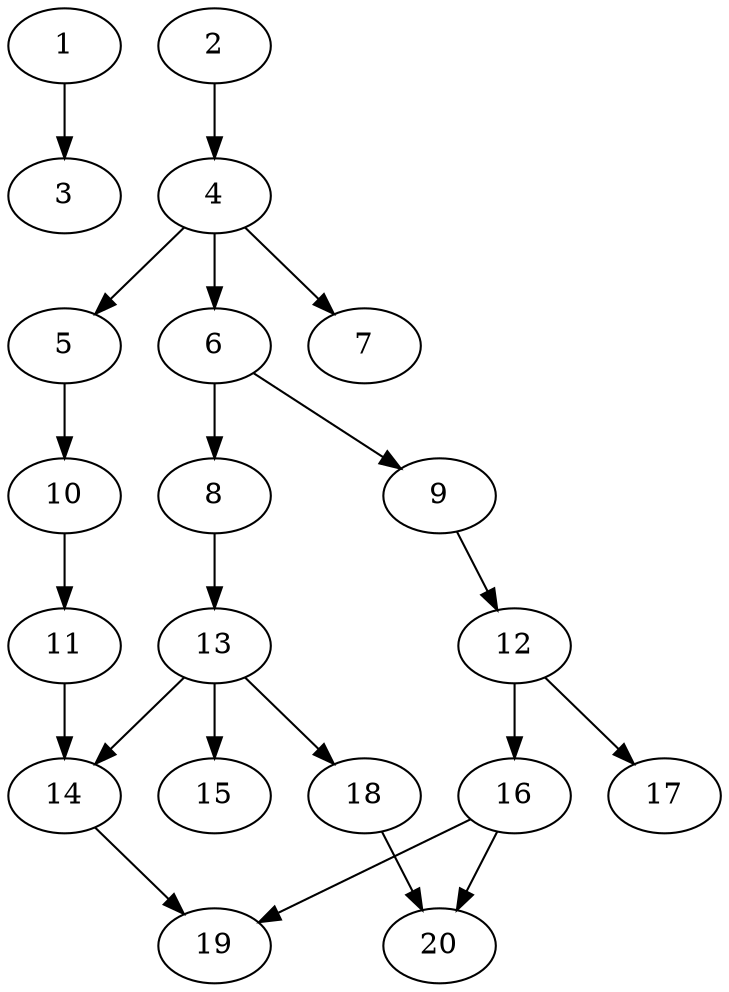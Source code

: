 // DAG automatically generated by daggen at Sat Jul 27 15:37:47 2019
// ./daggen --dot -n 20 --ccr 0.4 --fat 0.5 --regular 0.5 --density 0.4 --mindata 5242880 --maxdata 52428800 
digraph G {
  1 [size="54492160", alpha="0.13", expect_size="21796864"] 
  1 -> 3 [size ="21796864"]
  2 [size="93437440", alpha="0.07", expect_size="37374976"] 
  2 -> 4 [size ="37374976"]
  3 [size="110016000", alpha="0.01", expect_size="44006400"] 
  4 [size="83358720", alpha="0.04", expect_size="33343488"] 
  4 -> 5 [size ="33343488"]
  4 -> 6 [size ="33343488"]
  4 -> 7 [size ="33343488"]
  5 [size="44357120", alpha="0.18", expect_size="17742848"] 
  5 -> 10 [size ="17742848"]
  6 [size="89126400", alpha="0.13", expect_size="35650560"] 
  6 -> 8 [size ="35650560"]
  6 -> 9 [size ="35650560"]
  7 [size="110397440", alpha="0.08", expect_size="44158976"] 
  8 [size="118210560", alpha="0.03", expect_size="47284224"] 
  8 -> 13 [size ="47284224"]
  9 [size="122977280", alpha="0.12", expect_size="49190912"] 
  9 -> 12 [size ="49190912"]
  10 [size="58882560", alpha="0.12", expect_size="23553024"] 
  10 -> 11 [size ="23553024"]
  11 [size="130754560", alpha="0.13", expect_size="52301824"] 
  11 -> 14 [size ="52301824"]
  12 [size="87994880", alpha="0.20", expect_size="35197952"] 
  12 -> 16 [size ="35197952"]
  12 -> 17 [size ="35197952"]
  13 [size="127649280", alpha="0.00", expect_size="51059712"] 
  13 -> 14 [size ="51059712"]
  13 -> 15 [size ="51059712"]
  13 -> 18 [size ="51059712"]
  14 [size="13509120", alpha="0.06", expect_size="5403648"] 
  14 -> 19 [size ="5403648"]
  15 [size="37783040", alpha="0.03", expect_size="15113216"] 
  16 [size="28392960", alpha="0.15", expect_size="11357184"] 
  16 -> 19 [size ="11357184"]
  16 -> 20 [size ="11357184"]
  17 [size="105505280", alpha="0.08", expect_size="42202112"] 
  18 [size="35074560", alpha="0.15", expect_size="14029824"] 
  18 -> 20 [size ="14029824"]
  19 [size="54389760", alpha="0.02", expect_size="21755904"] 
  20 [size="126824960", alpha="0.19", expect_size="50729984"] 
}
